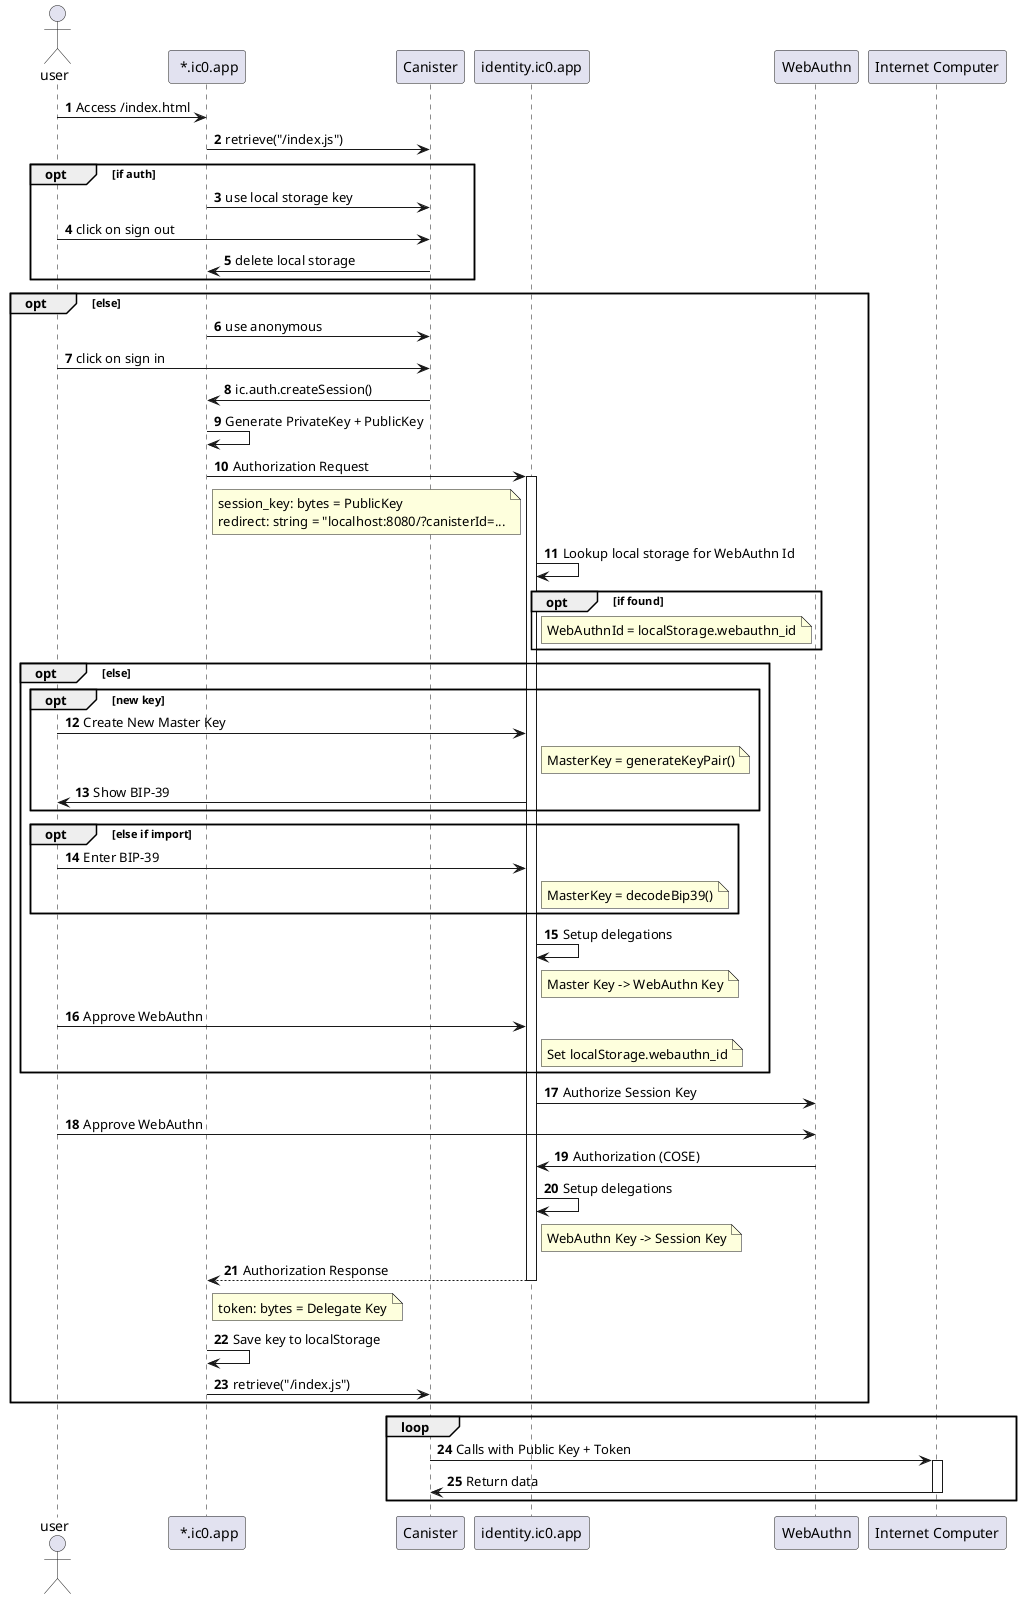 @startuml

autonumber

actor user
participant bootstrap as " *.ic0.app"
participant canister as "Canister"
participant identity as "identity.ic0.app"
participant webauthn as "WebAuthn"
participant ic as "Internet Computer"

user -> bootstrap: Access /index.html
bootstrap -> canister: retrieve("/index.js")
opt if auth
    bootstrap -> canister: use local storage key

    user -> canister: click on sign out
    canister -> bootstrap: delete local storage
end
opt else
    bootstrap -> canister: use anonymous

    user -> canister: click on sign in
    canister -> bootstrap: ic.auth.createSession()

    bootstrap -> bootstrap: Generate PrivateKey + PublicKey
    bootstrap -> identity: Authorization Request
    note right of bootstrap
        session_key: bytes = PublicKey
        redirect: string = "localhost:8080/?canisterId=...
    end note

    activate identity

    identity -> identity: Lookup local storage for WebAuthn Id

    opt if found
        note right of identity
            WebAuthnId = localStorage.webauthn_id
        end note
    end
    opt else
        opt new key
            user -> identity: Create New Master Key
            note right of identity
                MasterKey = generateKeyPair()
            end note
            identity -> user: Show BIP-39
        end
        opt else if import
            user -> identity: Enter BIP-39
            note right of identity
                MasterKey = decodeBip39()
            end note
        end
        identity -> identity: Setup delegations
        note right of identity
            Master Key -> WebAuthn Key
        end note
        user -> identity: Approve WebAuthn
        note right of identity
            Set localStorage.webauthn_id
        end note

    end

    identity -> webauthn: Authorize Session Key

    user -> webauthn: Approve WebAuthn

    webauthn -> identity: Authorization (COSE)

    identity -> identity: Setup delegations
    note right of identity
        WebAuthn Key -> Session Key
    end note

    return Authorization Response
    note right of bootstrap
        token: bytes = Delegate Key
    end note
    bootstrap -> bootstrap: Save key to localStorage

    bootstrap -> canister: retrieve("/index.js")
end

loop
    canister -> ic: Calls with Public Key + Token
    activate ic
    ic -> canister: Return data
    deactivate ic
end

@enduml
